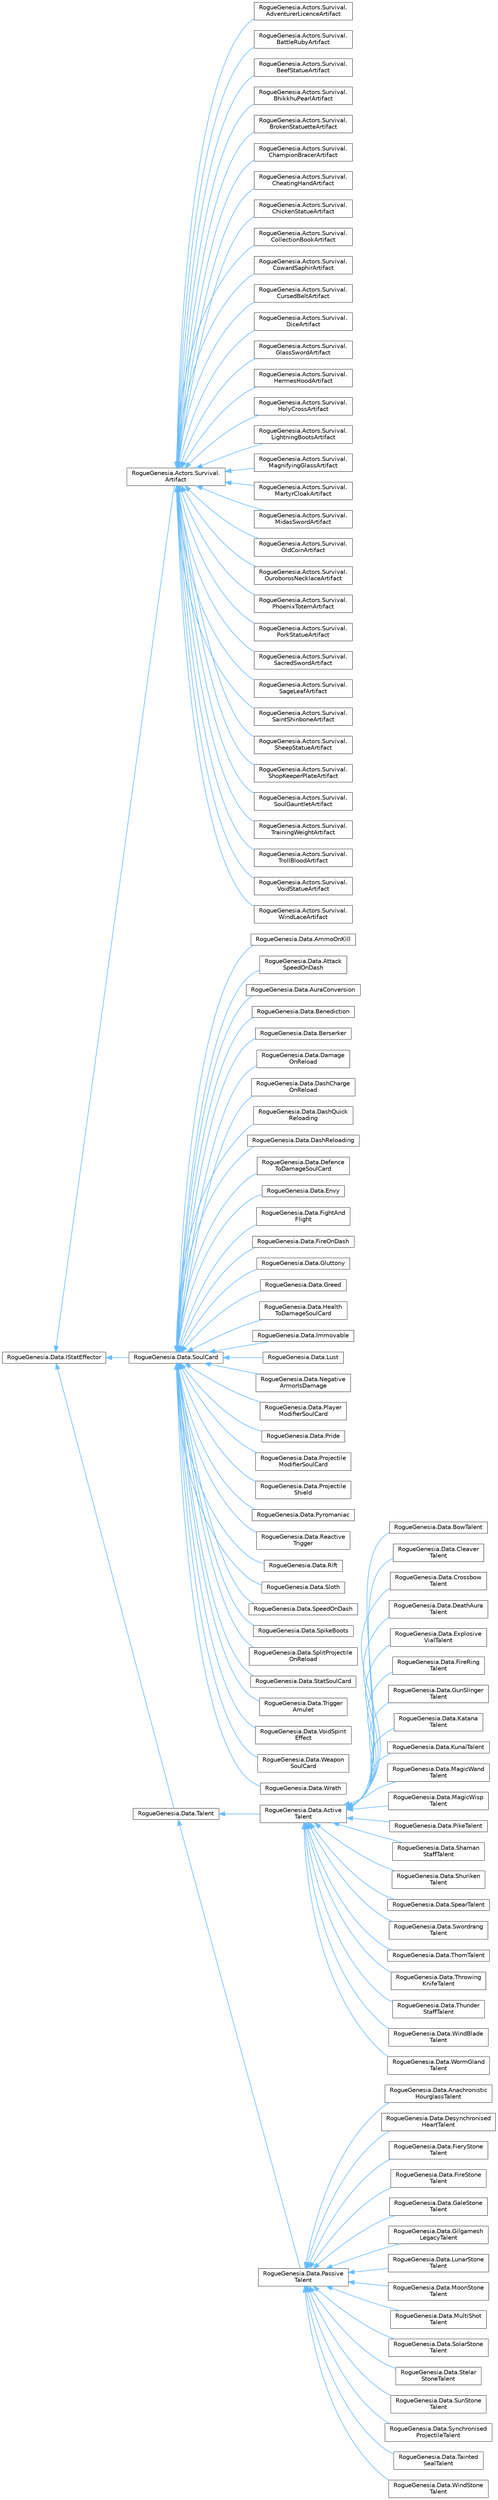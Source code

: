 digraph "Graphical Class Hierarchy"
{
 // LATEX_PDF_SIZE
  bgcolor="transparent";
  edge [fontname=Helvetica,fontsize=10,labelfontname=Helvetica,labelfontsize=10];
  node [fontname=Helvetica,fontsize=10,shape=box,height=0.2,width=0.4];
  rankdir="LR";
  Node0 [label="RogueGenesia.Data.IStatEffector",height=0.2,width=0.4,color="grey40", fillcolor="white", style="filled",URL="$interface_rogue_genesia_1_1_data_1_1_i_stat_effector.html",tooltip=" "];
  Node0 -> Node1 [dir="back",color="steelblue1",style="solid"];
  Node1 [label="RogueGenesia.Actors.Survival.\lArtifact",height=0.2,width=0.4,color="grey40", fillcolor="white", style="filled",URL="$class_rogue_genesia_1_1_actors_1_1_survival_1_1_artifact.html",tooltip=" "];
  Node1 -> Node2 [dir="back",color="steelblue1",style="solid"];
  Node2 [label="RogueGenesia.Actors.Survival.\lAdventurerLicenceArtifact",height=0.2,width=0.4,color="grey40", fillcolor="white", style="filled",URL="$class_rogue_genesia_1_1_actors_1_1_survival_1_1_adventurer_licence_artifact.html",tooltip=" "];
  Node1 -> Node3 [dir="back",color="steelblue1",style="solid"];
  Node3 [label="RogueGenesia.Actors.Survival.\lBattleRubyArtifact",height=0.2,width=0.4,color="grey40", fillcolor="white", style="filled",URL="$class_rogue_genesia_1_1_actors_1_1_survival_1_1_battle_ruby_artifact.html",tooltip=" "];
  Node1 -> Node4 [dir="back",color="steelblue1",style="solid"];
  Node4 [label="RogueGenesia.Actors.Survival.\lBeefStatueArtifact",height=0.2,width=0.4,color="grey40", fillcolor="white", style="filled",URL="$class_rogue_genesia_1_1_actors_1_1_survival_1_1_beef_statue_artifact.html",tooltip=" "];
  Node1 -> Node5 [dir="back",color="steelblue1",style="solid"];
  Node5 [label="RogueGenesia.Actors.Survival.\lBhikkhuPearlArtifact",height=0.2,width=0.4,color="grey40", fillcolor="white", style="filled",URL="$class_rogue_genesia_1_1_actors_1_1_survival_1_1_bhikkhu_pearl_artifact.html",tooltip=" "];
  Node1 -> Node6 [dir="back",color="steelblue1",style="solid"];
  Node6 [label="RogueGenesia.Actors.Survival.\lBrokenStatuetteArtifact",height=0.2,width=0.4,color="grey40", fillcolor="white", style="filled",URL="$class_rogue_genesia_1_1_actors_1_1_survival_1_1_broken_statuette_artifact.html",tooltip=" "];
  Node1 -> Node7 [dir="back",color="steelblue1",style="solid"];
  Node7 [label="RogueGenesia.Actors.Survival.\lChampionBracerArtifact",height=0.2,width=0.4,color="grey40", fillcolor="white", style="filled",URL="$class_rogue_genesia_1_1_actors_1_1_survival_1_1_champion_bracer_artifact.html",tooltip=" "];
  Node1 -> Node8 [dir="back",color="steelblue1",style="solid"];
  Node8 [label="RogueGenesia.Actors.Survival.\lCheatingHandArtifact",height=0.2,width=0.4,color="grey40", fillcolor="white", style="filled",URL="$class_rogue_genesia_1_1_actors_1_1_survival_1_1_cheating_hand_artifact.html",tooltip=" "];
  Node1 -> Node9 [dir="back",color="steelblue1",style="solid"];
  Node9 [label="RogueGenesia.Actors.Survival.\lChickenStatueArtifact",height=0.2,width=0.4,color="grey40", fillcolor="white", style="filled",URL="$class_rogue_genesia_1_1_actors_1_1_survival_1_1_chicken_statue_artifact.html",tooltip=" "];
  Node1 -> Node10 [dir="back",color="steelblue1",style="solid"];
  Node10 [label="RogueGenesia.Actors.Survival.\lCollectionBookArtifact",height=0.2,width=0.4,color="grey40", fillcolor="white", style="filled",URL="$class_rogue_genesia_1_1_actors_1_1_survival_1_1_collection_book_artifact.html",tooltip=" "];
  Node1 -> Node11 [dir="back",color="steelblue1",style="solid"];
  Node11 [label="RogueGenesia.Actors.Survival.\lCowardSaphirArtifact",height=0.2,width=0.4,color="grey40", fillcolor="white", style="filled",URL="$class_rogue_genesia_1_1_actors_1_1_survival_1_1_coward_saphir_artifact.html",tooltip=" "];
  Node1 -> Node12 [dir="back",color="steelblue1",style="solid"];
  Node12 [label="RogueGenesia.Actors.Survival.\lCursedBeltArtifact",height=0.2,width=0.4,color="grey40", fillcolor="white", style="filled",URL="$class_rogue_genesia_1_1_actors_1_1_survival_1_1_cursed_belt_artifact.html",tooltip=" "];
  Node1 -> Node13 [dir="back",color="steelblue1",style="solid"];
  Node13 [label="RogueGenesia.Actors.Survival.\lDiceArtifact",height=0.2,width=0.4,color="grey40", fillcolor="white", style="filled",URL="$class_rogue_genesia_1_1_actors_1_1_survival_1_1_dice_artifact.html",tooltip=" "];
  Node1 -> Node14 [dir="back",color="steelblue1",style="solid"];
  Node14 [label="RogueGenesia.Actors.Survival.\lGlassSwordArtifact",height=0.2,width=0.4,color="grey40", fillcolor="white", style="filled",URL="$class_rogue_genesia_1_1_actors_1_1_survival_1_1_glass_sword_artifact.html",tooltip=" "];
  Node1 -> Node15 [dir="back",color="steelblue1",style="solid"];
  Node15 [label="RogueGenesia.Actors.Survival.\lHermesHoodArtifact",height=0.2,width=0.4,color="grey40", fillcolor="white", style="filled",URL="$class_rogue_genesia_1_1_actors_1_1_survival_1_1_hermes_hood_artifact.html",tooltip=" "];
  Node1 -> Node16 [dir="back",color="steelblue1",style="solid"];
  Node16 [label="RogueGenesia.Actors.Survival.\lHolyCrossArtifact",height=0.2,width=0.4,color="grey40", fillcolor="white", style="filled",URL="$class_rogue_genesia_1_1_actors_1_1_survival_1_1_holy_cross_artifact.html",tooltip=" "];
  Node1 -> Node17 [dir="back",color="steelblue1",style="solid"];
  Node17 [label="RogueGenesia.Actors.Survival.\lLightningBootsArtifact",height=0.2,width=0.4,color="grey40", fillcolor="white", style="filled",URL="$class_rogue_genesia_1_1_actors_1_1_survival_1_1_lightning_boots_artifact.html",tooltip=" "];
  Node1 -> Node18 [dir="back",color="steelblue1",style="solid"];
  Node18 [label="RogueGenesia.Actors.Survival.\lMagnifyingGlassArtifact",height=0.2,width=0.4,color="grey40", fillcolor="white", style="filled",URL="$class_rogue_genesia_1_1_actors_1_1_survival_1_1_magnifying_glass_artifact.html",tooltip=" "];
  Node1 -> Node19 [dir="back",color="steelblue1",style="solid"];
  Node19 [label="RogueGenesia.Actors.Survival.\lMartyrCloakArtifact",height=0.2,width=0.4,color="grey40", fillcolor="white", style="filled",URL="$class_rogue_genesia_1_1_actors_1_1_survival_1_1_martyr_cloak_artifact.html",tooltip=" "];
  Node1 -> Node20 [dir="back",color="steelblue1",style="solid"];
  Node20 [label="RogueGenesia.Actors.Survival.\lMidasSwordArtifact",height=0.2,width=0.4,color="grey40", fillcolor="white", style="filled",URL="$class_rogue_genesia_1_1_actors_1_1_survival_1_1_midas_sword_artifact.html",tooltip=" "];
  Node1 -> Node21 [dir="back",color="steelblue1",style="solid"];
  Node21 [label="RogueGenesia.Actors.Survival.\lOldCoinArtifact",height=0.2,width=0.4,color="grey40", fillcolor="white", style="filled",URL="$class_rogue_genesia_1_1_actors_1_1_survival_1_1_old_coin_artifact.html",tooltip=" "];
  Node1 -> Node22 [dir="back",color="steelblue1",style="solid"];
  Node22 [label="RogueGenesia.Actors.Survival.\lOuroborosNecklaceArtifact",height=0.2,width=0.4,color="grey40", fillcolor="white", style="filled",URL="$class_rogue_genesia_1_1_actors_1_1_survival_1_1_ouroboros_necklace_artifact.html",tooltip=" "];
  Node1 -> Node23 [dir="back",color="steelblue1",style="solid"];
  Node23 [label="RogueGenesia.Actors.Survival.\lPhoenixTotemArtifact",height=0.2,width=0.4,color="grey40", fillcolor="white", style="filled",URL="$class_rogue_genesia_1_1_actors_1_1_survival_1_1_phoenix_totem_artifact.html",tooltip=" "];
  Node1 -> Node24 [dir="back",color="steelblue1",style="solid"];
  Node24 [label="RogueGenesia.Actors.Survival.\lPorkStatueArtifact",height=0.2,width=0.4,color="grey40", fillcolor="white", style="filled",URL="$class_rogue_genesia_1_1_actors_1_1_survival_1_1_pork_statue_artifact.html",tooltip=" "];
  Node1 -> Node25 [dir="back",color="steelblue1",style="solid"];
  Node25 [label="RogueGenesia.Actors.Survival.\lSacredSwordArtifact",height=0.2,width=0.4,color="grey40", fillcolor="white", style="filled",URL="$class_rogue_genesia_1_1_actors_1_1_survival_1_1_sacred_sword_artifact.html",tooltip=" "];
  Node1 -> Node26 [dir="back",color="steelblue1",style="solid"];
  Node26 [label="RogueGenesia.Actors.Survival.\lSageLeafArtifact",height=0.2,width=0.4,color="grey40", fillcolor="white", style="filled",URL="$class_rogue_genesia_1_1_actors_1_1_survival_1_1_sage_leaf_artifact.html",tooltip=" "];
  Node1 -> Node27 [dir="back",color="steelblue1",style="solid"];
  Node27 [label="RogueGenesia.Actors.Survival.\lSaintShinboneArtifact",height=0.2,width=0.4,color="grey40", fillcolor="white", style="filled",URL="$class_rogue_genesia_1_1_actors_1_1_survival_1_1_saint_shinbone_artifact.html",tooltip=" "];
  Node1 -> Node28 [dir="back",color="steelblue1",style="solid"];
  Node28 [label="RogueGenesia.Actors.Survival.\lSheepStatueArtifact",height=0.2,width=0.4,color="grey40", fillcolor="white", style="filled",URL="$class_rogue_genesia_1_1_actors_1_1_survival_1_1_sheep_statue_artifact.html",tooltip=" "];
  Node1 -> Node29 [dir="back",color="steelblue1",style="solid"];
  Node29 [label="RogueGenesia.Actors.Survival.\lShopKeeperPlateArtifact",height=0.2,width=0.4,color="grey40", fillcolor="white", style="filled",URL="$class_rogue_genesia_1_1_actors_1_1_survival_1_1_shop_keeper_plate_artifact.html",tooltip=" "];
  Node1 -> Node30 [dir="back",color="steelblue1",style="solid"];
  Node30 [label="RogueGenesia.Actors.Survival.\lSoulGauntletArtifact",height=0.2,width=0.4,color="grey40", fillcolor="white", style="filled",URL="$class_rogue_genesia_1_1_actors_1_1_survival_1_1_soul_gauntlet_artifact.html",tooltip=" "];
  Node1 -> Node31 [dir="back",color="steelblue1",style="solid"];
  Node31 [label="RogueGenesia.Actors.Survival.\lTrainingWeightArtifact",height=0.2,width=0.4,color="grey40", fillcolor="white", style="filled",URL="$class_rogue_genesia_1_1_actors_1_1_survival_1_1_training_weight_artifact.html",tooltip=" "];
  Node1 -> Node32 [dir="back",color="steelblue1",style="solid"];
  Node32 [label="RogueGenesia.Actors.Survival.\lTrollBloodArtifact",height=0.2,width=0.4,color="grey40", fillcolor="white", style="filled",URL="$class_rogue_genesia_1_1_actors_1_1_survival_1_1_troll_blood_artifact.html",tooltip=" "];
  Node1 -> Node33 [dir="back",color="steelblue1",style="solid"];
  Node33 [label="RogueGenesia.Actors.Survival.\lVoidStatueArtifact",height=0.2,width=0.4,color="grey40", fillcolor="white", style="filled",URL="$class_rogue_genesia_1_1_actors_1_1_survival_1_1_void_statue_artifact.html",tooltip=" "];
  Node1 -> Node34 [dir="back",color="steelblue1",style="solid"];
  Node34 [label="RogueGenesia.Actors.Survival.\lWindLaceArtifact",height=0.2,width=0.4,color="grey40", fillcolor="white", style="filled",URL="$class_rogue_genesia_1_1_actors_1_1_survival_1_1_wind_lace_artifact.html",tooltip=" "];
  Node0 -> Node35 [dir="back",color="steelblue1",style="solid"];
  Node35 [label="RogueGenesia.Data.SoulCard",height=0.2,width=0.4,color="grey40", fillcolor="white", style="filled",URL="$class_rogue_genesia_1_1_data_1_1_soul_card.html",tooltip=" "];
  Node35 -> Node36 [dir="back",color="steelblue1",style="solid"];
  Node36 [label="RogueGenesia.Data.AmmoOnKill",height=0.2,width=0.4,color="grey40", fillcolor="white", style="filled",URL="$class_rogue_genesia_1_1_data_1_1_ammo_on_kill.html",tooltip=" "];
  Node35 -> Node37 [dir="back",color="steelblue1",style="solid"];
  Node37 [label="RogueGenesia.Data.Attack\lSpeedOnDash",height=0.2,width=0.4,color="grey40", fillcolor="white", style="filled",URL="$class_rogue_genesia_1_1_data_1_1_attack_speed_on_dash.html",tooltip=" "];
  Node35 -> Node38 [dir="back",color="steelblue1",style="solid"];
  Node38 [label="RogueGenesia.Data.AuraConversion",height=0.2,width=0.4,color="grey40", fillcolor="white", style="filled",URL="$class_rogue_genesia_1_1_data_1_1_aura_conversion.html",tooltip=" "];
  Node35 -> Node39 [dir="back",color="steelblue1",style="solid"];
  Node39 [label="RogueGenesia.Data.Benediction",height=0.2,width=0.4,color="grey40", fillcolor="white", style="filled",URL="$class_rogue_genesia_1_1_data_1_1_benediction.html",tooltip=" "];
  Node35 -> Node40 [dir="back",color="steelblue1",style="solid"];
  Node40 [label="RogueGenesia.Data.Berserker",height=0.2,width=0.4,color="grey40", fillcolor="white", style="filled",URL="$class_rogue_genesia_1_1_data_1_1_berserker.html",tooltip=" "];
  Node35 -> Node41 [dir="back",color="steelblue1",style="solid"];
  Node41 [label="RogueGenesia.Data.Damage\lOnReload",height=0.2,width=0.4,color="grey40", fillcolor="white", style="filled",URL="$class_rogue_genesia_1_1_data_1_1_damage_on_reload.html",tooltip=" "];
  Node35 -> Node42 [dir="back",color="steelblue1",style="solid"];
  Node42 [label="RogueGenesia.Data.DashCharge\lOnReload",height=0.2,width=0.4,color="grey40", fillcolor="white", style="filled",URL="$class_rogue_genesia_1_1_data_1_1_dash_charge_on_reload.html",tooltip=" "];
  Node35 -> Node43 [dir="back",color="steelblue1",style="solid"];
  Node43 [label="RogueGenesia.Data.DashQuick\lReloading",height=0.2,width=0.4,color="grey40", fillcolor="white", style="filled",URL="$class_rogue_genesia_1_1_data_1_1_dash_quick_reloading.html",tooltip=" "];
  Node35 -> Node44 [dir="back",color="steelblue1",style="solid"];
  Node44 [label="RogueGenesia.Data.DashReloading",height=0.2,width=0.4,color="grey40", fillcolor="white", style="filled",URL="$class_rogue_genesia_1_1_data_1_1_dash_reloading.html",tooltip=" "];
  Node35 -> Node45 [dir="back",color="steelblue1",style="solid"];
  Node45 [label="RogueGenesia.Data.Defence\lToDamageSoulCard",height=0.2,width=0.4,color="grey40", fillcolor="white", style="filled",URL="$class_rogue_genesia_1_1_data_1_1_defence_to_damage_soul_card.html",tooltip=" "];
  Node35 -> Node46 [dir="back",color="steelblue1",style="solid"];
  Node46 [label="RogueGenesia.Data.Envy",height=0.2,width=0.4,color="grey40", fillcolor="white", style="filled",URL="$class_rogue_genesia_1_1_data_1_1_envy.html",tooltip=" "];
  Node35 -> Node47 [dir="back",color="steelblue1",style="solid"];
  Node47 [label="RogueGenesia.Data.FightAnd\lFlight",height=0.2,width=0.4,color="grey40", fillcolor="white", style="filled",URL="$class_rogue_genesia_1_1_data_1_1_fight_and_flight.html",tooltip=" "];
  Node35 -> Node48 [dir="back",color="steelblue1",style="solid"];
  Node48 [label="RogueGenesia.Data.FireOnDash",height=0.2,width=0.4,color="grey40", fillcolor="white", style="filled",URL="$class_rogue_genesia_1_1_data_1_1_fire_on_dash.html",tooltip=" "];
  Node35 -> Node49 [dir="back",color="steelblue1",style="solid"];
  Node49 [label="RogueGenesia.Data.Gluttony",height=0.2,width=0.4,color="grey40", fillcolor="white", style="filled",URL="$class_rogue_genesia_1_1_data_1_1_gluttony.html",tooltip=" "];
  Node35 -> Node50 [dir="back",color="steelblue1",style="solid"];
  Node50 [label="RogueGenesia.Data.Greed",height=0.2,width=0.4,color="grey40", fillcolor="white", style="filled",URL="$class_rogue_genesia_1_1_data_1_1_greed.html",tooltip=" "];
  Node35 -> Node51 [dir="back",color="steelblue1",style="solid"];
  Node51 [label="RogueGenesia.Data.Health\lToDamageSoulCard",height=0.2,width=0.4,color="grey40", fillcolor="white", style="filled",URL="$class_rogue_genesia_1_1_data_1_1_health_to_damage_soul_card.html",tooltip=" "];
  Node35 -> Node52 [dir="back",color="steelblue1",style="solid"];
  Node52 [label="RogueGenesia.Data.Immovable",height=0.2,width=0.4,color="grey40", fillcolor="white", style="filled",URL="$class_rogue_genesia_1_1_data_1_1_immovable.html",tooltip=" "];
  Node35 -> Node53 [dir="back",color="steelblue1",style="solid"];
  Node53 [label="RogueGenesia.Data.Lust",height=0.2,width=0.4,color="grey40", fillcolor="white", style="filled",URL="$class_rogue_genesia_1_1_data_1_1_lust.html",tooltip=" "];
  Node35 -> Node54 [dir="back",color="steelblue1",style="solid"];
  Node54 [label="RogueGenesia.Data.Negative\lArmorIsDamage",height=0.2,width=0.4,color="grey40", fillcolor="white", style="filled",URL="$class_rogue_genesia_1_1_data_1_1_negative_armor_is_damage.html",tooltip=" "];
  Node35 -> Node55 [dir="back",color="steelblue1",style="solid"];
  Node55 [label="RogueGenesia.Data.Player\lModifierSoulCard",height=0.2,width=0.4,color="grey40", fillcolor="white", style="filled",URL="$class_rogue_genesia_1_1_data_1_1_player_modifier_soul_card.html",tooltip=" "];
  Node35 -> Node56 [dir="back",color="steelblue1",style="solid"];
  Node56 [label="RogueGenesia.Data.Pride",height=0.2,width=0.4,color="grey40", fillcolor="white", style="filled",URL="$class_rogue_genesia_1_1_data_1_1_pride.html",tooltip=" "];
  Node35 -> Node57 [dir="back",color="steelblue1",style="solid"];
  Node57 [label="RogueGenesia.Data.Projectile\lModifierSoulCard",height=0.2,width=0.4,color="grey40", fillcolor="white", style="filled",URL="$class_rogue_genesia_1_1_data_1_1_projectile_modifier_soul_card.html",tooltip=" "];
  Node35 -> Node58 [dir="back",color="steelblue1",style="solid"];
  Node58 [label="RogueGenesia.Data.Projectile\lShield",height=0.2,width=0.4,color="grey40", fillcolor="white", style="filled",URL="$class_rogue_genesia_1_1_data_1_1_projectile_shield.html",tooltip=" "];
  Node35 -> Node59 [dir="back",color="steelblue1",style="solid"];
  Node59 [label="RogueGenesia.Data.Pyromaniac",height=0.2,width=0.4,color="grey40", fillcolor="white", style="filled",URL="$class_rogue_genesia_1_1_data_1_1_pyromaniac.html",tooltip=" "];
  Node35 -> Node60 [dir="back",color="steelblue1",style="solid"];
  Node60 [label="RogueGenesia.Data.Reactive\lTrigger",height=0.2,width=0.4,color="grey40", fillcolor="white", style="filled",URL="$class_rogue_genesia_1_1_data_1_1_reactive_trigger.html",tooltip=" "];
  Node35 -> Node61 [dir="back",color="steelblue1",style="solid"];
  Node61 [label="RogueGenesia.Data.Rift",height=0.2,width=0.4,color="grey40", fillcolor="white", style="filled",URL="$class_rogue_genesia_1_1_data_1_1_rift.html",tooltip=" "];
  Node35 -> Node62 [dir="back",color="steelblue1",style="solid"];
  Node62 [label="RogueGenesia.Data.Sloth",height=0.2,width=0.4,color="grey40", fillcolor="white", style="filled",URL="$class_rogue_genesia_1_1_data_1_1_sloth.html",tooltip=" "];
  Node35 -> Node63 [dir="back",color="steelblue1",style="solid"];
  Node63 [label="RogueGenesia.Data.SpeedOnDash",height=0.2,width=0.4,color="grey40", fillcolor="white", style="filled",URL="$class_rogue_genesia_1_1_data_1_1_speed_on_dash.html",tooltip=" "];
  Node35 -> Node64 [dir="back",color="steelblue1",style="solid"];
  Node64 [label="RogueGenesia.Data.SpikeBoots",height=0.2,width=0.4,color="grey40", fillcolor="white", style="filled",URL="$class_rogue_genesia_1_1_data_1_1_spike_boots.html",tooltip=" "];
  Node35 -> Node65 [dir="back",color="steelblue1",style="solid"];
  Node65 [label="RogueGenesia.Data.SplitProjectile\lOnReload",height=0.2,width=0.4,color="grey40", fillcolor="white", style="filled",URL="$class_rogue_genesia_1_1_data_1_1_split_projectile_on_reload.html",tooltip=" "];
  Node35 -> Node66 [dir="back",color="steelblue1",style="solid"];
  Node66 [label="RogueGenesia.Data.StatSoulCard",height=0.2,width=0.4,color="grey40", fillcolor="white", style="filled",URL="$class_rogue_genesia_1_1_data_1_1_stat_soul_card.html",tooltip=" "];
  Node35 -> Node67 [dir="back",color="steelblue1",style="solid"];
  Node67 [label="RogueGenesia.Data.Trigger\lAmulet",height=0.2,width=0.4,color="grey40", fillcolor="white", style="filled",URL="$class_rogue_genesia_1_1_data_1_1_trigger_amulet.html",tooltip=" "];
  Node35 -> Node68 [dir="back",color="steelblue1",style="solid"];
  Node68 [label="RogueGenesia.Data.VoidSpirit\lEffect",height=0.2,width=0.4,color="grey40", fillcolor="white", style="filled",URL="$class_rogue_genesia_1_1_data_1_1_void_spirit_effect.html",tooltip=" "];
  Node35 -> Node69 [dir="back",color="steelblue1",style="solid"];
  Node69 [label="RogueGenesia.Data.Weapon\lSoulCard",height=0.2,width=0.4,color="grey40", fillcolor="white", style="filled",URL="$class_rogue_genesia_1_1_data_1_1_weapon_soul_card.html",tooltip=" "];
  Node35 -> Node70 [dir="back",color="steelblue1",style="solid"];
  Node70 [label="RogueGenesia.Data.Wrath",height=0.2,width=0.4,color="grey40", fillcolor="white", style="filled",URL="$class_rogue_genesia_1_1_data_1_1_wrath.html",tooltip=" "];
  Node0 -> Node71 [dir="back",color="steelblue1",style="solid"];
  Node71 [label="RogueGenesia.Data.Talent",height=0.2,width=0.4,color="grey40", fillcolor="white", style="filled",URL="$class_rogue_genesia_1_1_data_1_1_talent.html",tooltip=" "];
  Node71 -> Node72 [dir="back",color="steelblue1",style="solid"];
  Node72 [label="RogueGenesia.Data.Active\lTalent",height=0.2,width=0.4,color="grey40", fillcolor="white", style="filled",URL="$class_rogue_genesia_1_1_data_1_1_active_talent.html",tooltip=" "];
  Node72 -> Node73 [dir="back",color="steelblue1",style="solid"];
  Node73 [label="RogueGenesia.Data.BowTalent",height=0.2,width=0.4,color="grey40", fillcolor="white", style="filled",URL="$class_rogue_genesia_1_1_data_1_1_bow_talent.html",tooltip=" "];
  Node72 -> Node74 [dir="back",color="steelblue1",style="solid"];
  Node74 [label="RogueGenesia.Data.Cleaver\lTalent",height=0.2,width=0.4,color="grey40", fillcolor="white", style="filled",URL="$class_rogue_genesia_1_1_data_1_1_cleaver_talent.html",tooltip=" "];
  Node72 -> Node75 [dir="back",color="steelblue1",style="solid"];
  Node75 [label="RogueGenesia.Data.Crossbow\lTalent",height=0.2,width=0.4,color="grey40", fillcolor="white", style="filled",URL="$class_rogue_genesia_1_1_data_1_1_crossbow_talent.html",tooltip=" "];
  Node72 -> Node76 [dir="back",color="steelblue1",style="solid"];
  Node76 [label="RogueGenesia.Data.DeathAura\lTalent",height=0.2,width=0.4,color="grey40", fillcolor="white", style="filled",URL="$class_rogue_genesia_1_1_data_1_1_death_aura_talent.html",tooltip=" "];
  Node72 -> Node77 [dir="back",color="steelblue1",style="solid"];
  Node77 [label="RogueGenesia.Data.Explosive\lVialTalent",height=0.2,width=0.4,color="grey40", fillcolor="white", style="filled",URL="$class_rogue_genesia_1_1_data_1_1_explosive_vial_talent.html",tooltip=" "];
  Node72 -> Node78 [dir="back",color="steelblue1",style="solid"];
  Node78 [label="RogueGenesia.Data.FireRing\lTalent",height=0.2,width=0.4,color="grey40", fillcolor="white", style="filled",URL="$class_rogue_genesia_1_1_data_1_1_fire_ring_talent.html",tooltip=" "];
  Node72 -> Node79 [dir="back",color="steelblue1",style="solid"];
  Node79 [label="RogueGenesia.Data.GunSlinger\lTalent",height=0.2,width=0.4,color="grey40", fillcolor="white", style="filled",URL="$class_rogue_genesia_1_1_data_1_1_gun_slinger_talent.html",tooltip=" "];
  Node72 -> Node80 [dir="back",color="steelblue1",style="solid"];
  Node80 [label="RogueGenesia.Data.Katana\lTalent",height=0.2,width=0.4,color="grey40", fillcolor="white", style="filled",URL="$class_rogue_genesia_1_1_data_1_1_katana_talent.html",tooltip=" "];
  Node72 -> Node81 [dir="back",color="steelblue1",style="solid"];
  Node81 [label="RogueGenesia.Data.KunaiTalent",height=0.2,width=0.4,color="grey40", fillcolor="white", style="filled",URL="$class_rogue_genesia_1_1_data_1_1_kunai_talent.html",tooltip=" "];
  Node72 -> Node82 [dir="back",color="steelblue1",style="solid"];
  Node82 [label="RogueGenesia.Data.MagicWand\lTalent",height=0.2,width=0.4,color="grey40", fillcolor="white", style="filled",URL="$class_rogue_genesia_1_1_data_1_1_magic_wand_talent.html",tooltip=" "];
  Node72 -> Node83 [dir="back",color="steelblue1",style="solid"];
  Node83 [label="RogueGenesia.Data.MagicWisp\lTalent",height=0.2,width=0.4,color="grey40", fillcolor="white", style="filled",URL="$class_rogue_genesia_1_1_data_1_1_magic_wisp_talent.html",tooltip=" "];
  Node72 -> Node84 [dir="back",color="steelblue1",style="solid"];
  Node84 [label="RogueGenesia.Data.PikeTalent",height=0.2,width=0.4,color="grey40", fillcolor="white", style="filled",URL="$class_rogue_genesia_1_1_data_1_1_pike_talent.html",tooltip=" "];
  Node72 -> Node85 [dir="back",color="steelblue1",style="solid"];
  Node85 [label="RogueGenesia.Data.Shaman\lStaffTalent",height=0.2,width=0.4,color="grey40", fillcolor="white", style="filled",URL="$class_rogue_genesia_1_1_data_1_1_shaman_staff_talent.html",tooltip=" "];
  Node72 -> Node86 [dir="back",color="steelblue1",style="solid"];
  Node86 [label="RogueGenesia.Data.Shuriken\lTalent",height=0.2,width=0.4,color="grey40", fillcolor="white", style="filled",URL="$class_rogue_genesia_1_1_data_1_1_shuriken_talent.html",tooltip=" "];
  Node72 -> Node87 [dir="back",color="steelblue1",style="solid"];
  Node87 [label="RogueGenesia.Data.SpearTalent",height=0.2,width=0.4,color="grey40", fillcolor="white", style="filled",URL="$class_rogue_genesia_1_1_data_1_1_spear_talent.html",tooltip=" "];
  Node72 -> Node88 [dir="back",color="steelblue1",style="solid"];
  Node88 [label="RogueGenesia.Data.Swordrang\lTalent",height=0.2,width=0.4,color="grey40", fillcolor="white", style="filled",URL="$class_rogue_genesia_1_1_data_1_1_swordrang_talent.html",tooltip=" "];
  Node72 -> Node89 [dir="back",color="steelblue1",style="solid"];
  Node89 [label="RogueGenesia.Data.ThornTalent",height=0.2,width=0.4,color="grey40", fillcolor="white", style="filled",URL="$class_rogue_genesia_1_1_data_1_1_thorn_talent.html",tooltip=" "];
  Node72 -> Node90 [dir="back",color="steelblue1",style="solid"];
  Node90 [label="RogueGenesia.Data.Throwing\lKnifeTalent",height=0.2,width=0.4,color="grey40", fillcolor="white", style="filled",URL="$class_rogue_genesia_1_1_data_1_1_throwing_knife_talent.html",tooltip=" "];
  Node72 -> Node91 [dir="back",color="steelblue1",style="solid"];
  Node91 [label="RogueGenesia.Data.Thunder\lStaffTalent",height=0.2,width=0.4,color="grey40", fillcolor="white", style="filled",URL="$class_rogue_genesia_1_1_data_1_1_thunder_staff_talent.html",tooltip=" "];
  Node72 -> Node92 [dir="back",color="steelblue1",style="solid"];
  Node92 [label="RogueGenesia.Data.WindBlade\lTalent",height=0.2,width=0.4,color="grey40", fillcolor="white", style="filled",URL="$class_rogue_genesia_1_1_data_1_1_wind_blade_talent.html",tooltip=" "];
  Node72 -> Node93 [dir="back",color="steelblue1",style="solid"];
  Node93 [label="RogueGenesia.Data.WormGland\lTalent",height=0.2,width=0.4,color="grey40", fillcolor="white", style="filled",URL="$class_rogue_genesia_1_1_data_1_1_worm_gland_talent.html",tooltip=" "];
  Node71 -> Node94 [dir="back",color="steelblue1",style="solid"];
  Node94 [label="RogueGenesia.Data.Passive\lTalent",height=0.2,width=0.4,color="grey40", fillcolor="white", style="filled",URL="$class_rogue_genesia_1_1_data_1_1_passive_talent.html",tooltip=" "];
  Node94 -> Node95 [dir="back",color="steelblue1",style="solid"];
  Node95 [label="RogueGenesia.Data.Anachronistic\lHourglassTalent",height=0.2,width=0.4,color="grey40", fillcolor="white", style="filled",URL="$class_rogue_genesia_1_1_data_1_1_anachronistic_hourglass_talent.html",tooltip=" "];
  Node94 -> Node96 [dir="back",color="steelblue1",style="solid"];
  Node96 [label="RogueGenesia.Data.Desynchronised\lHeartTalent",height=0.2,width=0.4,color="grey40", fillcolor="white", style="filled",URL="$class_rogue_genesia_1_1_data_1_1_desynchronised_heart_talent.html",tooltip=" "];
  Node94 -> Node97 [dir="back",color="steelblue1",style="solid"];
  Node97 [label="RogueGenesia.Data.FieryStone\lTalent",height=0.2,width=0.4,color="grey40", fillcolor="white", style="filled",URL="$class_rogue_genesia_1_1_data_1_1_fiery_stone_talent.html",tooltip=" "];
  Node94 -> Node98 [dir="back",color="steelblue1",style="solid"];
  Node98 [label="RogueGenesia.Data.FireStone\lTalent",height=0.2,width=0.4,color="grey40", fillcolor="white", style="filled",URL="$class_rogue_genesia_1_1_data_1_1_fire_stone_talent.html",tooltip=" "];
  Node94 -> Node99 [dir="back",color="steelblue1",style="solid"];
  Node99 [label="RogueGenesia.Data.GaleStone\lTalent",height=0.2,width=0.4,color="grey40", fillcolor="white", style="filled",URL="$class_rogue_genesia_1_1_data_1_1_gale_stone_talent.html",tooltip=" "];
  Node94 -> Node100 [dir="back",color="steelblue1",style="solid"];
  Node100 [label="RogueGenesia.Data.Gilgamesh\lLegacyTalent",height=0.2,width=0.4,color="grey40", fillcolor="white", style="filled",URL="$class_rogue_genesia_1_1_data_1_1_gilgamesh_legacy_talent.html",tooltip=" "];
  Node94 -> Node101 [dir="back",color="steelblue1",style="solid"];
  Node101 [label="RogueGenesia.Data.LunarStone\lTalent",height=0.2,width=0.4,color="grey40", fillcolor="white", style="filled",URL="$class_rogue_genesia_1_1_data_1_1_lunar_stone_talent.html",tooltip=" "];
  Node94 -> Node102 [dir="back",color="steelblue1",style="solid"];
  Node102 [label="RogueGenesia.Data.MoonStone\lTalent",height=0.2,width=0.4,color="grey40", fillcolor="white", style="filled",URL="$class_rogue_genesia_1_1_data_1_1_moon_stone_talent.html",tooltip=" "];
  Node94 -> Node103 [dir="back",color="steelblue1",style="solid"];
  Node103 [label="RogueGenesia.Data.MultiShot\lTalent",height=0.2,width=0.4,color="grey40", fillcolor="white", style="filled",URL="$class_rogue_genesia_1_1_data_1_1_multi_shot_talent.html",tooltip=" "];
  Node94 -> Node104 [dir="back",color="steelblue1",style="solid"];
  Node104 [label="RogueGenesia.Data.SolarStone\lTalent",height=0.2,width=0.4,color="grey40", fillcolor="white", style="filled",URL="$class_rogue_genesia_1_1_data_1_1_solar_stone_talent.html",tooltip=" "];
  Node94 -> Node105 [dir="back",color="steelblue1",style="solid"];
  Node105 [label="RogueGenesia.Data.Stelar\lStoneTalent",height=0.2,width=0.4,color="grey40", fillcolor="white", style="filled",URL="$class_rogue_genesia_1_1_data_1_1_stelar_stone_talent.html",tooltip=" "];
  Node94 -> Node106 [dir="back",color="steelblue1",style="solid"];
  Node106 [label="RogueGenesia.Data.SunStone\lTalent",height=0.2,width=0.4,color="grey40", fillcolor="white", style="filled",URL="$class_rogue_genesia_1_1_data_1_1_sun_stone_talent.html",tooltip=" "];
  Node94 -> Node107 [dir="back",color="steelblue1",style="solid"];
  Node107 [label="RogueGenesia.Data.Synchronised\lProjectileTalent",height=0.2,width=0.4,color="grey40", fillcolor="white", style="filled",URL="$class_rogue_genesia_1_1_data_1_1_synchronised_projectile_talent.html",tooltip=" "];
  Node94 -> Node108 [dir="back",color="steelblue1",style="solid"];
  Node108 [label="RogueGenesia.Data.Tainted\lSealTalent",height=0.2,width=0.4,color="grey40", fillcolor="white", style="filled",URL="$class_rogue_genesia_1_1_data_1_1_tainted_seal_talent.html",tooltip=" "];
  Node94 -> Node109 [dir="back",color="steelblue1",style="solid"];
  Node109 [label="RogueGenesia.Data.WindStone\lTalent",height=0.2,width=0.4,color="grey40", fillcolor="white", style="filled",URL="$class_rogue_genesia_1_1_data_1_1_wind_stone_talent.html",tooltip=" "];
}
